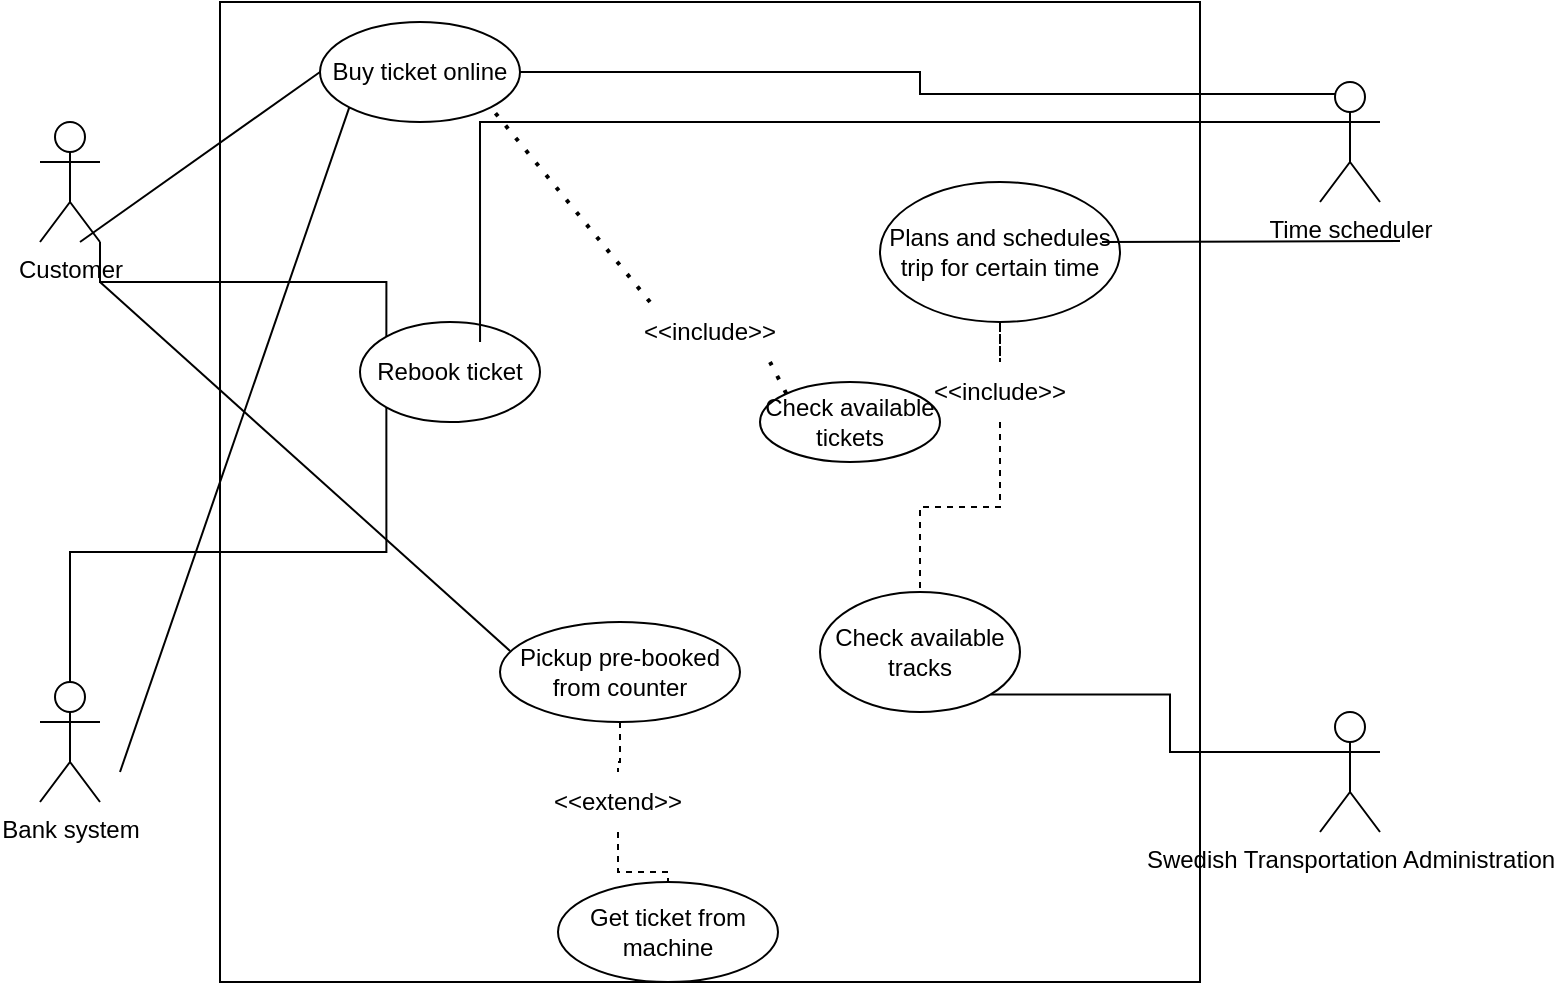 <mxfile version="24.7.14">
  <diagram name="Page-1" id="31QVvLO5qFcr0yHi5sXh">
    <mxGraphModel dx="927" dy="547" grid="1" gridSize="10" guides="1" tooltips="1" connect="1" arrows="1" fold="1" page="1" pageScale="1" pageWidth="827" pageHeight="1169" math="0" shadow="0">
      <root>
        <mxCell id="0" />
        <mxCell id="1" parent="0" />
        <mxCell id="Xf3PrXUCL4Ptg8XWsPw3-1" value="" style="whiteSpace=wrap;html=1;aspect=fixed;" vertex="1" parent="1">
          <mxGeometry x="190" y="200" width="490" height="490" as="geometry" />
        </mxCell>
        <mxCell id="Xf3PrXUCL4Ptg8XWsPw3-46" style="edgeStyle=orthogonalEdgeStyle;rounded=0;orthogonalLoop=1;jettySize=auto;html=1;exitX=1;exitY=1;exitDx=0;exitDy=0;exitPerimeter=0;entryX=0;entryY=0;entryDx=0;entryDy=0;endArrow=none;endFill=0;" edge="1" parent="1" source="Xf3PrXUCL4Ptg8XWsPw3-3" target="Xf3PrXUCL4Ptg8XWsPw3-45">
          <mxGeometry relative="1" as="geometry" />
        </mxCell>
        <mxCell id="Xf3PrXUCL4Ptg8XWsPw3-3" value="Customer" style="shape=umlActor;verticalLabelPosition=bottom;verticalAlign=top;html=1;outlineConnect=0;" vertex="1" parent="1">
          <mxGeometry x="100" y="260" width="30" height="60" as="geometry" />
        </mxCell>
        <mxCell id="Xf3PrXUCL4Ptg8XWsPw3-47" style="edgeStyle=orthogonalEdgeStyle;rounded=0;orthogonalLoop=1;jettySize=auto;html=1;exitX=0.5;exitY=0;exitDx=0;exitDy=0;exitPerimeter=0;entryX=0;entryY=1;entryDx=0;entryDy=0;endArrow=none;endFill=0;" edge="1" parent="1" source="Xf3PrXUCL4Ptg8XWsPw3-5" target="Xf3PrXUCL4Ptg8XWsPw3-45">
          <mxGeometry relative="1" as="geometry" />
        </mxCell>
        <mxCell id="Xf3PrXUCL4Ptg8XWsPw3-5" value="Bank system" style="shape=umlActor;verticalLabelPosition=bottom;verticalAlign=top;html=1;outlineConnect=0;" vertex="1" parent="1">
          <mxGeometry x="100" y="540" width="30" height="60" as="geometry" />
        </mxCell>
        <mxCell id="Xf3PrXUCL4Ptg8XWsPw3-49" style="edgeStyle=orthogonalEdgeStyle;rounded=0;orthogonalLoop=1;jettySize=auto;html=1;exitX=0.25;exitY=0.1;exitDx=0;exitDy=0;exitPerimeter=0;entryX=1;entryY=0.5;entryDx=0;entryDy=0;endArrow=none;endFill=0;" edge="1" parent="1" source="Xf3PrXUCL4Ptg8XWsPw3-6" target="Xf3PrXUCL4Ptg8XWsPw3-11">
          <mxGeometry relative="1" as="geometry" />
        </mxCell>
        <mxCell id="Xf3PrXUCL4Ptg8XWsPw3-6" value="Time scheduler" style="shape=umlActor;verticalLabelPosition=bottom;verticalAlign=top;html=1;outlineConnect=0;" vertex="1" parent="1">
          <mxGeometry x="740" y="240" width="30" height="60" as="geometry" />
        </mxCell>
        <mxCell id="Xf3PrXUCL4Ptg8XWsPw3-33" style="edgeStyle=orthogonalEdgeStyle;rounded=0;orthogonalLoop=1;jettySize=auto;html=1;exitX=0;exitY=0.333;exitDx=0;exitDy=0;exitPerimeter=0;entryX=1;entryY=1;entryDx=0;entryDy=0;endArrow=none;endFill=0;" edge="1" parent="1" source="Xf3PrXUCL4Ptg8XWsPw3-7" target="Xf3PrXUCL4Ptg8XWsPw3-30">
          <mxGeometry relative="1" as="geometry" />
        </mxCell>
        <mxCell id="Xf3PrXUCL4Ptg8XWsPw3-7" value="Swedish Transportation Administration&lt;div&gt;&lt;br&gt;&lt;/div&gt;" style="shape=umlActor;verticalLabelPosition=bottom;verticalAlign=top;html=1;outlineConnect=0;" vertex="1" parent="1">
          <mxGeometry x="740" y="555" width="30" height="60" as="geometry" />
        </mxCell>
        <mxCell id="Xf3PrXUCL4Ptg8XWsPw3-11" value="Buy ticket online" style="ellipse;whiteSpace=wrap;html=1;" vertex="1" parent="1">
          <mxGeometry x="240" y="210" width="100" height="50" as="geometry" />
        </mxCell>
        <mxCell id="Xf3PrXUCL4Ptg8XWsPw3-12" value="" style="endArrow=none;html=1;rounded=0;entryX=0;entryY=0.5;entryDx=0;entryDy=0;" edge="1" parent="1" target="Xf3PrXUCL4Ptg8XWsPw3-11">
          <mxGeometry width="50" height="50" relative="1" as="geometry">
            <mxPoint x="120" y="320" as="sourcePoint" />
            <mxPoint x="200" y="300" as="targetPoint" />
          </mxGeometry>
        </mxCell>
        <mxCell id="Xf3PrXUCL4Ptg8XWsPw3-13" value="Check available&lt;div&gt;tickets&lt;/div&gt;" style="ellipse;whiteSpace=wrap;html=1;" vertex="1" parent="1">
          <mxGeometry x="460" y="390" width="90" height="40" as="geometry" />
        </mxCell>
        <mxCell id="Xf3PrXUCL4Ptg8XWsPw3-14" value="" style="endArrow=none;dashed=1;html=1;dashPattern=1 3;strokeWidth=2;rounded=0;exitX=0;exitY=0;exitDx=0;exitDy=0;entryX=1;entryY=1;entryDx=0;entryDy=0;" edge="1" parent="1" source="Xf3PrXUCL4Ptg8XWsPw3-15" target="Xf3PrXUCL4Ptg8XWsPw3-11">
          <mxGeometry width="50" height="50" relative="1" as="geometry">
            <mxPoint x="340" y="350" as="sourcePoint" />
            <mxPoint x="390" y="300" as="targetPoint" />
          </mxGeometry>
        </mxCell>
        <mxCell id="Xf3PrXUCL4Ptg8XWsPw3-16" value="" style="endArrow=none;dashed=1;html=1;dashPattern=1 3;strokeWidth=2;rounded=0;exitX=0;exitY=0;exitDx=0;exitDy=0;entryX=1;entryY=1;entryDx=0;entryDy=0;" edge="1" parent="1" source="Xf3PrXUCL4Ptg8XWsPw3-13" target="Xf3PrXUCL4Ptg8XWsPw3-15">
          <mxGeometry width="50" height="50" relative="1" as="geometry">
            <mxPoint x="413" y="366" as="sourcePoint" />
            <mxPoint x="357" y="334" as="targetPoint" />
          </mxGeometry>
        </mxCell>
        <mxCell id="Xf3PrXUCL4Ptg8XWsPw3-15" value="&amp;lt;&amp;lt;include&amp;gt;&amp;gt;" style="text;html=1;align=center;verticalAlign=middle;whiteSpace=wrap;rounded=0;" vertex="1" parent="1">
          <mxGeometry x="405" y="350" width="60" height="30" as="geometry" />
        </mxCell>
        <mxCell id="Xf3PrXUCL4Ptg8XWsPw3-34" style="edgeStyle=orthogonalEdgeStyle;rounded=0;orthogonalLoop=1;jettySize=auto;html=1;dashed=1;endArrow=none;endFill=0;" edge="1" parent="1" source="Xf3PrXUCL4Ptg8XWsPw3-35" target="Xf3PrXUCL4Ptg8XWsPw3-30">
          <mxGeometry relative="1" as="geometry" />
        </mxCell>
        <mxCell id="Xf3PrXUCL4Ptg8XWsPw3-19" value="Plans and schedules trip for certain time" style="ellipse;whiteSpace=wrap;html=1;" vertex="1" parent="1">
          <mxGeometry x="520" y="290" width="120" height="70" as="geometry" />
        </mxCell>
        <mxCell id="Xf3PrXUCL4Ptg8XWsPw3-24" value="" style="endArrow=none;html=1;rounded=0;" edge="1" parent="1">
          <mxGeometry width="50" height="50" relative="1" as="geometry">
            <mxPoint x="631" y="320" as="sourcePoint" />
            <mxPoint x="780" y="319.5" as="targetPoint" />
          </mxGeometry>
        </mxCell>
        <mxCell id="Xf3PrXUCL4Ptg8XWsPw3-37" style="edgeStyle=orthogonalEdgeStyle;rounded=0;orthogonalLoop=1;jettySize=auto;html=1;entryX=0.5;entryY=0;entryDx=0;entryDy=0;dashed=1;endArrow=none;endFill=0;" edge="1" parent="1" source="Xf3PrXUCL4Ptg8XWsPw3-38" target="Xf3PrXUCL4Ptg8XWsPw3-31">
          <mxGeometry relative="1" as="geometry" />
        </mxCell>
        <mxCell id="Xf3PrXUCL4Ptg8XWsPw3-25" value="Pickup pre-booked from counter" style="ellipse;whiteSpace=wrap;html=1;" vertex="1" parent="1">
          <mxGeometry x="330" y="510" width="120" height="50" as="geometry" />
        </mxCell>
        <mxCell id="Xf3PrXUCL4Ptg8XWsPw3-26" value="" style="endArrow=none;html=1;rounded=0;exitX=0.042;exitY=0.289;exitDx=0;exitDy=0;exitPerimeter=0;" edge="1" parent="1" source="Xf3PrXUCL4Ptg8XWsPw3-25">
          <mxGeometry width="50" height="50" relative="1" as="geometry">
            <mxPoint x="80" y="390" as="sourcePoint" />
            <mxPoint x="130" y="340" as="targetPoint" />
          </mxGeometry>
        </mxCell>
        <mxCell id="Xf3PrXUCL4Ptg8XWsPw3-28" value="" style="endArrow=none;html=1;rounded=0;entryX=0;entryY=1;entryDx=0;entryDy=0;" edge="1" parent="1" target="Xf3PrXUCL4Ptg8XWsPw3-11">
          <mxGeometry width="50" height="50" relative="1" as="geometry">
            <mxPoint x="140" y="585" as="sourcePoint" />
            <mxPoint x="190" y="535" as="targetPoint" />
          </mxGeometry>
        </mxCell>
        <mxCell id="Xf3PrXUCL4Ptg8XWsPw3-30" value="Check available tracks" style="ellipse;whiteSpace=wrap;html=1;" vertex="1" parent="1">
          <mxGeometry x="490" y="495" width="100" height="60" as="geometry" />
        </mxCell>
        <mxCell id="Xf3PrXUCL4Ptg8XWsPw3-31" value="Get ticket from machine" style="ellipse;whiteSpace=wrap;html=1;" vertex="1" parent="1">
          <mxGeometry x="359" y="640" width="110" height="50" as="geometry" />
        </mxCell>
        <mxCell id="Xf3PrXUCL4Ptg8XWsPw3-36" value="" style="edgeStyle=orthogonalEdgeStyle;rounded=0;orthogonalLoop=1;jettySize=auto;html=1;dashed=1;endArrow=none;endFill=0;" edge="1" parent="1" source="Xf3PrXUCL4Ptg8XWsPw3-19" target="Xf3PrXUCL4Ptg8XWsPw3-35">
          <mxGeometry relative="1" as="geometry">
            <mxPoint x="580" y="360" as="sourcePoint" />
            <mxPoint x="540" y="495" as="targetPoint" />
          </mxGeometry>
        </mxCell>
        <mxCell id="Xf3PrXUCL4Ptg8XWsPw3-35" value="&amp;lt;&amp;lt;include&amp;gt;&amp;gt;" style="text;html=1;align=center;verticalAlign=middle;whiteSpace=wrap;rounded=0;" vertex="1" parent="1">
          <mxGeometry x="550" y="380" width="60" height="30" as="geometry" />
        </mxCell>
        <mxCell id="Xf3PrXUCL4Ptg8XWsPw3-39" value="" style="edgeStyle=orthogonalEdgeStyle;rounded=0;orthogonalLoop=1;jettySize=auto;html=1;entryX=0.5;entryY=0;entryDx=0;entryDy=0;dashed=1;endArrow=none;endFill=0;" edge="1" parent="1" source="Xf3PrXUCL4Ptg8XWsPw3-25" target="Xf3PrXUCL4Ptg8XWsPw3-38">
          <mxGeometry relative="1" as="geometry">
            <mxPoint x="310" y="470" as="sourcePoint" />
            <mxPoint x="365" y="550" as="targetPoint" />
          </mxGeometry>
        </mxCell>
        <mxCell id="Xf3PrXUCL4Ptg8XWsPw3-38" value="&amp;lt;&amp;lt;extend&amp;gt;&amp;gt;" style="text;html=1;align=center;verticalAlign=middle;whiteSpace=wrap;rounded=0;" vertex="1" parent="1">
          <mxGeometry x="359" y="585" width="60" height="30" as="geometry" />
        </mxCell>
        <mxCell id="Xf3PrXUCL4Ptg8XWsPw3-45" value="Rebook ticket" style="ellipse;whiteSpace=wrap;html=1;" vertex="1" parent="1">
          <mxGeometry x="260" y="360" width="90" height="50" as="geometry" />
        </mxCell>
        <mxCell id="Xf3PrXUCL4Ptg8XWsPw3-48" style="edgeStyle=orthogonalEdgeStyle;rounded=0;orthogonalLoop=1;jettySize=auto;html=1;exitX=0;exitY=0.333;exitDx=0;exitDy=0;exitPerimeter=0;entryX=0.667;entryY=0.2;entryDx=0;entryDy=0;entryPerimeter=0;endArrow=none;endFill=0;" edge="1" parent="1" source="Xf3PrXUCL4Ptg8XWsPw3-6" target="Xf3PrXUCL4Ptg8XWsPw3-45">
          <mxGeometry relative="1" as="geometry" />
        </mxCell>
      </root>
    </mxGraphModel>
  </diagram>
</mxfile>
